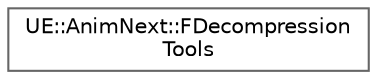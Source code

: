 digraph "Graphical Class Hierarchy"
{
 // INTERACTIVE_SVG=YES
 // LATEX_PDF_SIZE
  bgcolor="transparent";
  edge [fontname=Helvetica,fontsize=10,labelfontname=Helvetica,labelfontsize=10];
  node [fontname=Helvetica,fontsize=10,shape=box,height=0.2,width=0.4];
  rankdir="LR";
  Node0 [id="Node000000",label="UE::AnimNext::FDecompression\lTools",height=0.2,width=0.4,color="grey40", fillcolor="white", style="filled",URL="$d6/d77/classUE_1_1AnimNext_1_1FDecompressionTools.html",tooltip=" "];
}

